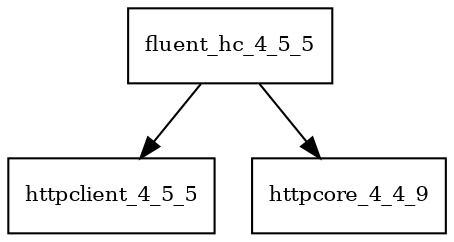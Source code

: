 digraph fluent_hc_4_5_5_dependencies {
  node [shape = box, fontsize=10.0];
  fluent_hc_4_5_5 -> httpclient_4_5_5;
  fluent_hc_4_5_5 -> httpcore_4_4_9;
}
